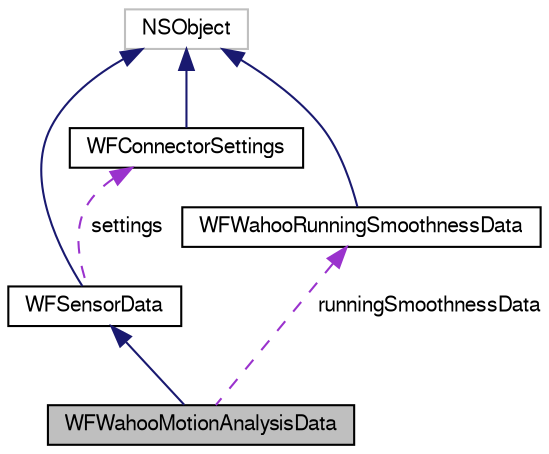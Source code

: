 digraph "WFWahooMotionAnalysisData"
{
  edge [fontname="FreeSans",fontsize="10",labelfontname="FreeSans",labelfontsize="10"];
  node [fontname="FreeSans",fontsize="10",shape=record];
  Node1 [label="WFWahooMotionAnalysisData",height=0.2,width=0.4,color="black", fillcolor="grey75", style="filled", fontcolor="black"];
  Node2 -> Node1 [dir="back",color="midnightblue",fontsize="10",style="solid",fontname="FreeSans"];
  Node2 [label="WFSensorData",height=0.2,width=0.4,color="black", fillcolor="white", style="filled",URL="$interface_w_f_sensor_data.html",tooltip="This is the abstract base class for all types of ANT sensor data. "];
  Node3 -> Node2 [dir="back",color="midnightblue",fontsize="10",style="solid",fontname="FreeSans"];
  Node3 [label="NSObject",height=0.2,width=0.4,color="grey75", fillcolor="white", style="filled"];
  Node4 -> Node2 [dir="back",color="darkorchid3",fontsize="10",style="dashed",label=" settings" ,fontname="FreeSans"];
  Node4 [label="WFConnectorSettings",height=0.2,width=0.4,color="black", fillcolor="white", style="filled",URL="$interface_w_f_connector_settings.html",tooltip="Provides a means of persisting settings for the WFConnector. "];
  Node3 -> Node4 [dir="back",color="midnightblue",fontsize="10",style="solid",fontname="FreeSans"];
  Node5 -> Node1 [dir="back",color="darkorchid3",fontsize="10",style="dashed",label=" runningSmoothnessData" ,fontname="FreeSans"];
  Node5 [label="WFWahooRunningSmoothnessData",height=0.2,width=0.4,color="black", fillcolor="white", style="filled",URL="$interface_w_f_wahoo_running_smoothness_data.html"];
  Node3 -> Node5 [dir="back",color="midnightblue",fontsize="10",style="solid",fontname="FreeSans"];
}
